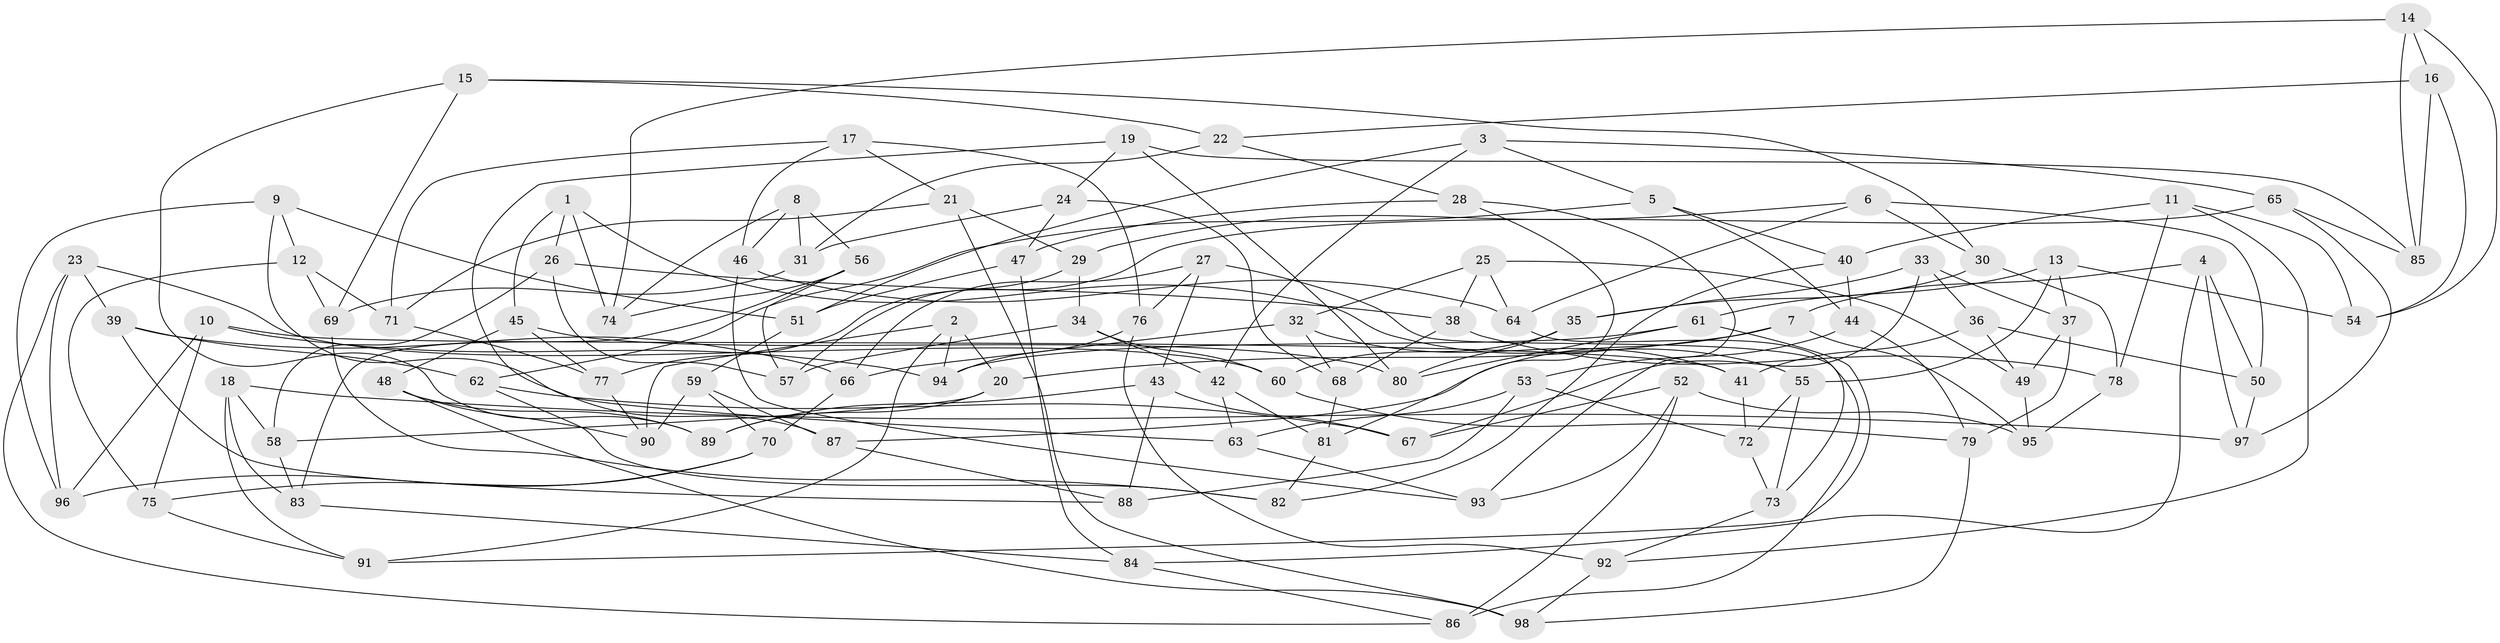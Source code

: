 // Generated by graph-tools (version 1.1) at 2025/38/03/09/25 02:38:11]
// undirected, 98 vertices, 196 edges
graph export_dot {
graph [start="1"]
  node [color=gray90,style=filled];
  1;
  2;
  3;
  4;
  5;
  6;
  7;
  8;
  9;
  10;
  11;
  12;
  13;
  14;
  15;
  16;
  17;
  18;
  19;
  20;
  21;
  22;
  23;
  24;
  25;
  26;
  27;
  28;
  29;
  30;
  31;
  32;
  33;
  34;
  35;
  36;
  37;
  38;
  39;
  40;
  41;
  42;
  43;
  44;
  45;
  46;
  47;
  48;
  49;
  50;
  51;
  52;
  53;
  54;
  55;
  56;
  57;
  58;
  59;
  60;
  61;
  62;
  63;
  64;
  65;
  66;
  67;
  68;
  69;
  70;
  71;
  72;
  73;
  74;
  75;
  76;
  77;
  78;
  79;
  80;
  81;
  82;
  83;
  84;
  85;
  86;
  87;
  88;
  89;
  90;
  91;
  92;
  93;
  94;
  95;
  96;
  97;
  98;
  1 -- 26;
  1 -- 74;
  1 -- 55;
  1 -- 45;
  2 -- 20;
  2 -- 90;
  2 -- 91;
  2 -- 94;
  3 -- 42;
  3 -- 51;
  3 -- 5;
  3 -- 65;
  4 -- 84;
  4 -- 97;
  4 -- 7;
  4 -- 50;
  5 -- 62;
  5 -- 44;
  5 -- 40;
  6 -- 29;
  6 -- 50;
  6 -- 30;
  6 -- 64;
  7 -- 20;
  7 -- 87;
  7 -- 95;
  8 -- 56;
  8 -- 74;
  8 -- 31;
  8 -- 46;
  9 -- 96;
  9 -- 12;
  9 -- 63;
  9 -- 51;
  10 -- 94;
  10 -- 41;
  10 -- 75;
  10 -- 96;
  11 -- 40;
  11 -- 92;
  11 -- 78;
  11 -- 54;
  12 -- 69;
  12 -- 71;
  12 -- 75;
  13 -- 37;
  13 -- 54;
  13 -- 55;
  13 -- 61;
  14 -- 85;
  14 -- 16;
  14 -- 74;
  14 -- 54;
  15 -- 22;
  15 -- 30;
  15 -- 89;
  15 -- 69;
  16 -- 85;
  16 -- 54;
  16 -- 22;
  17 -- 76;
  17 -- 71;
  17 -- 46;
  17 -- 21;
  18 -- 91;
  18 -- 58;
  18 -- 83;
  18 -- 97;
  19 -- 87;
  19 -- 85;
  19 -- 80;
  19 -- 24;
  20 -- 58;
  20 -- 89;
  21 -- 98;
  21 -- 29;
  21 -- 71;
  22 -- 28;
  22 -- 31;
  23 -- 39;
  23 -- 60;
  23 -- 96;
  23 -- 86;
  24 -- 47;
  24 -- 31;
  24 -- 68;
  25 -- 38;
  25 -- 49;
  25 -- 64;
  25 -- 32;
  26 -- 38;
  26 -- 57;
  26 -- 58;
  27 -- 86;
  27 -- 66;
  27 -- 43;
  27 -- 76;
  28 -- 93;
  28 -- 47;
  28 -- 81;
  29 -- 34;
  29 -- 57;
  30 -- 35;
  30 -- 78;
  31 -- 69;
  32 -- 68;
  32 -- 41;
  32 -- 66;
  33 -- 36;
  33 -- 37;
  33 -- 67;
  33 -- 35;
  34 -- 57;
  34 -- 42;
  34 -- 60;
  35 -- 80;
  35 -- 60;
  36 -- 41;
  36 -- 49;
  36 -- 50;
  37 -- 49;
  37 -- 79;
  38 -- 68;
  38 -- 78;
  39 -- 88;
  39 -- 62;
  39 -- 66;
  40 -- 82;
  40 -- 44;
  41 -- 72;
  42 -- 63;
  42 -- 81;
  43 -- 89;
  43 -- 67;
  43 -- 88;
  44 -- 53;
  44 -- 79;
  45 -- 77;
  45 -- 48;
  45 -- 80;
  46 -- 93;
  46 -- 64;
  47 -- 84;
  47 -- 51;
  48 -- 90;
  48 -- 98;
  48 -- 89;
  49 -- 95;
  50 -- 97;
  51 -- 59;
  52 -- 95;
  52 -- 67;
  52 -- 86;
  52 -- 93;
  53 -- 72;
  53 -- 63;
  53 -- 88;
  55 -- 73;
  55 -- 72;
  56 -- 83;
  56 -- 74;
  56 -- 57;
  58 -- 83;
  59 -- 90;
  59 -- 70;
  59 -- 87;
  60 -- 79;
  61 -- 94;
  61 -- 91;
  61 -- 80;
  62 -- 67;
  62 -- 82;
  63 -- 93;
  64 -- 73;
  65 -- 85;
  65 -- 77;
  65 -- 97;
  66 -- 70;
  68 -- 81;
  69 -- 82;
  70 -- 96;
  70 -- 75;
  71 -- 77;
  72 -- 73;
  73 -- 92;
  75 -- 91;
  76 -- 92;
  76 -- 94;
  77 -- 90;
  78 -- 95;
  79 -- 98;
  81 -- 82;
  83 -- 84;
  84 -- 86;
  87 -- 88;
  92 -- 98;
}

